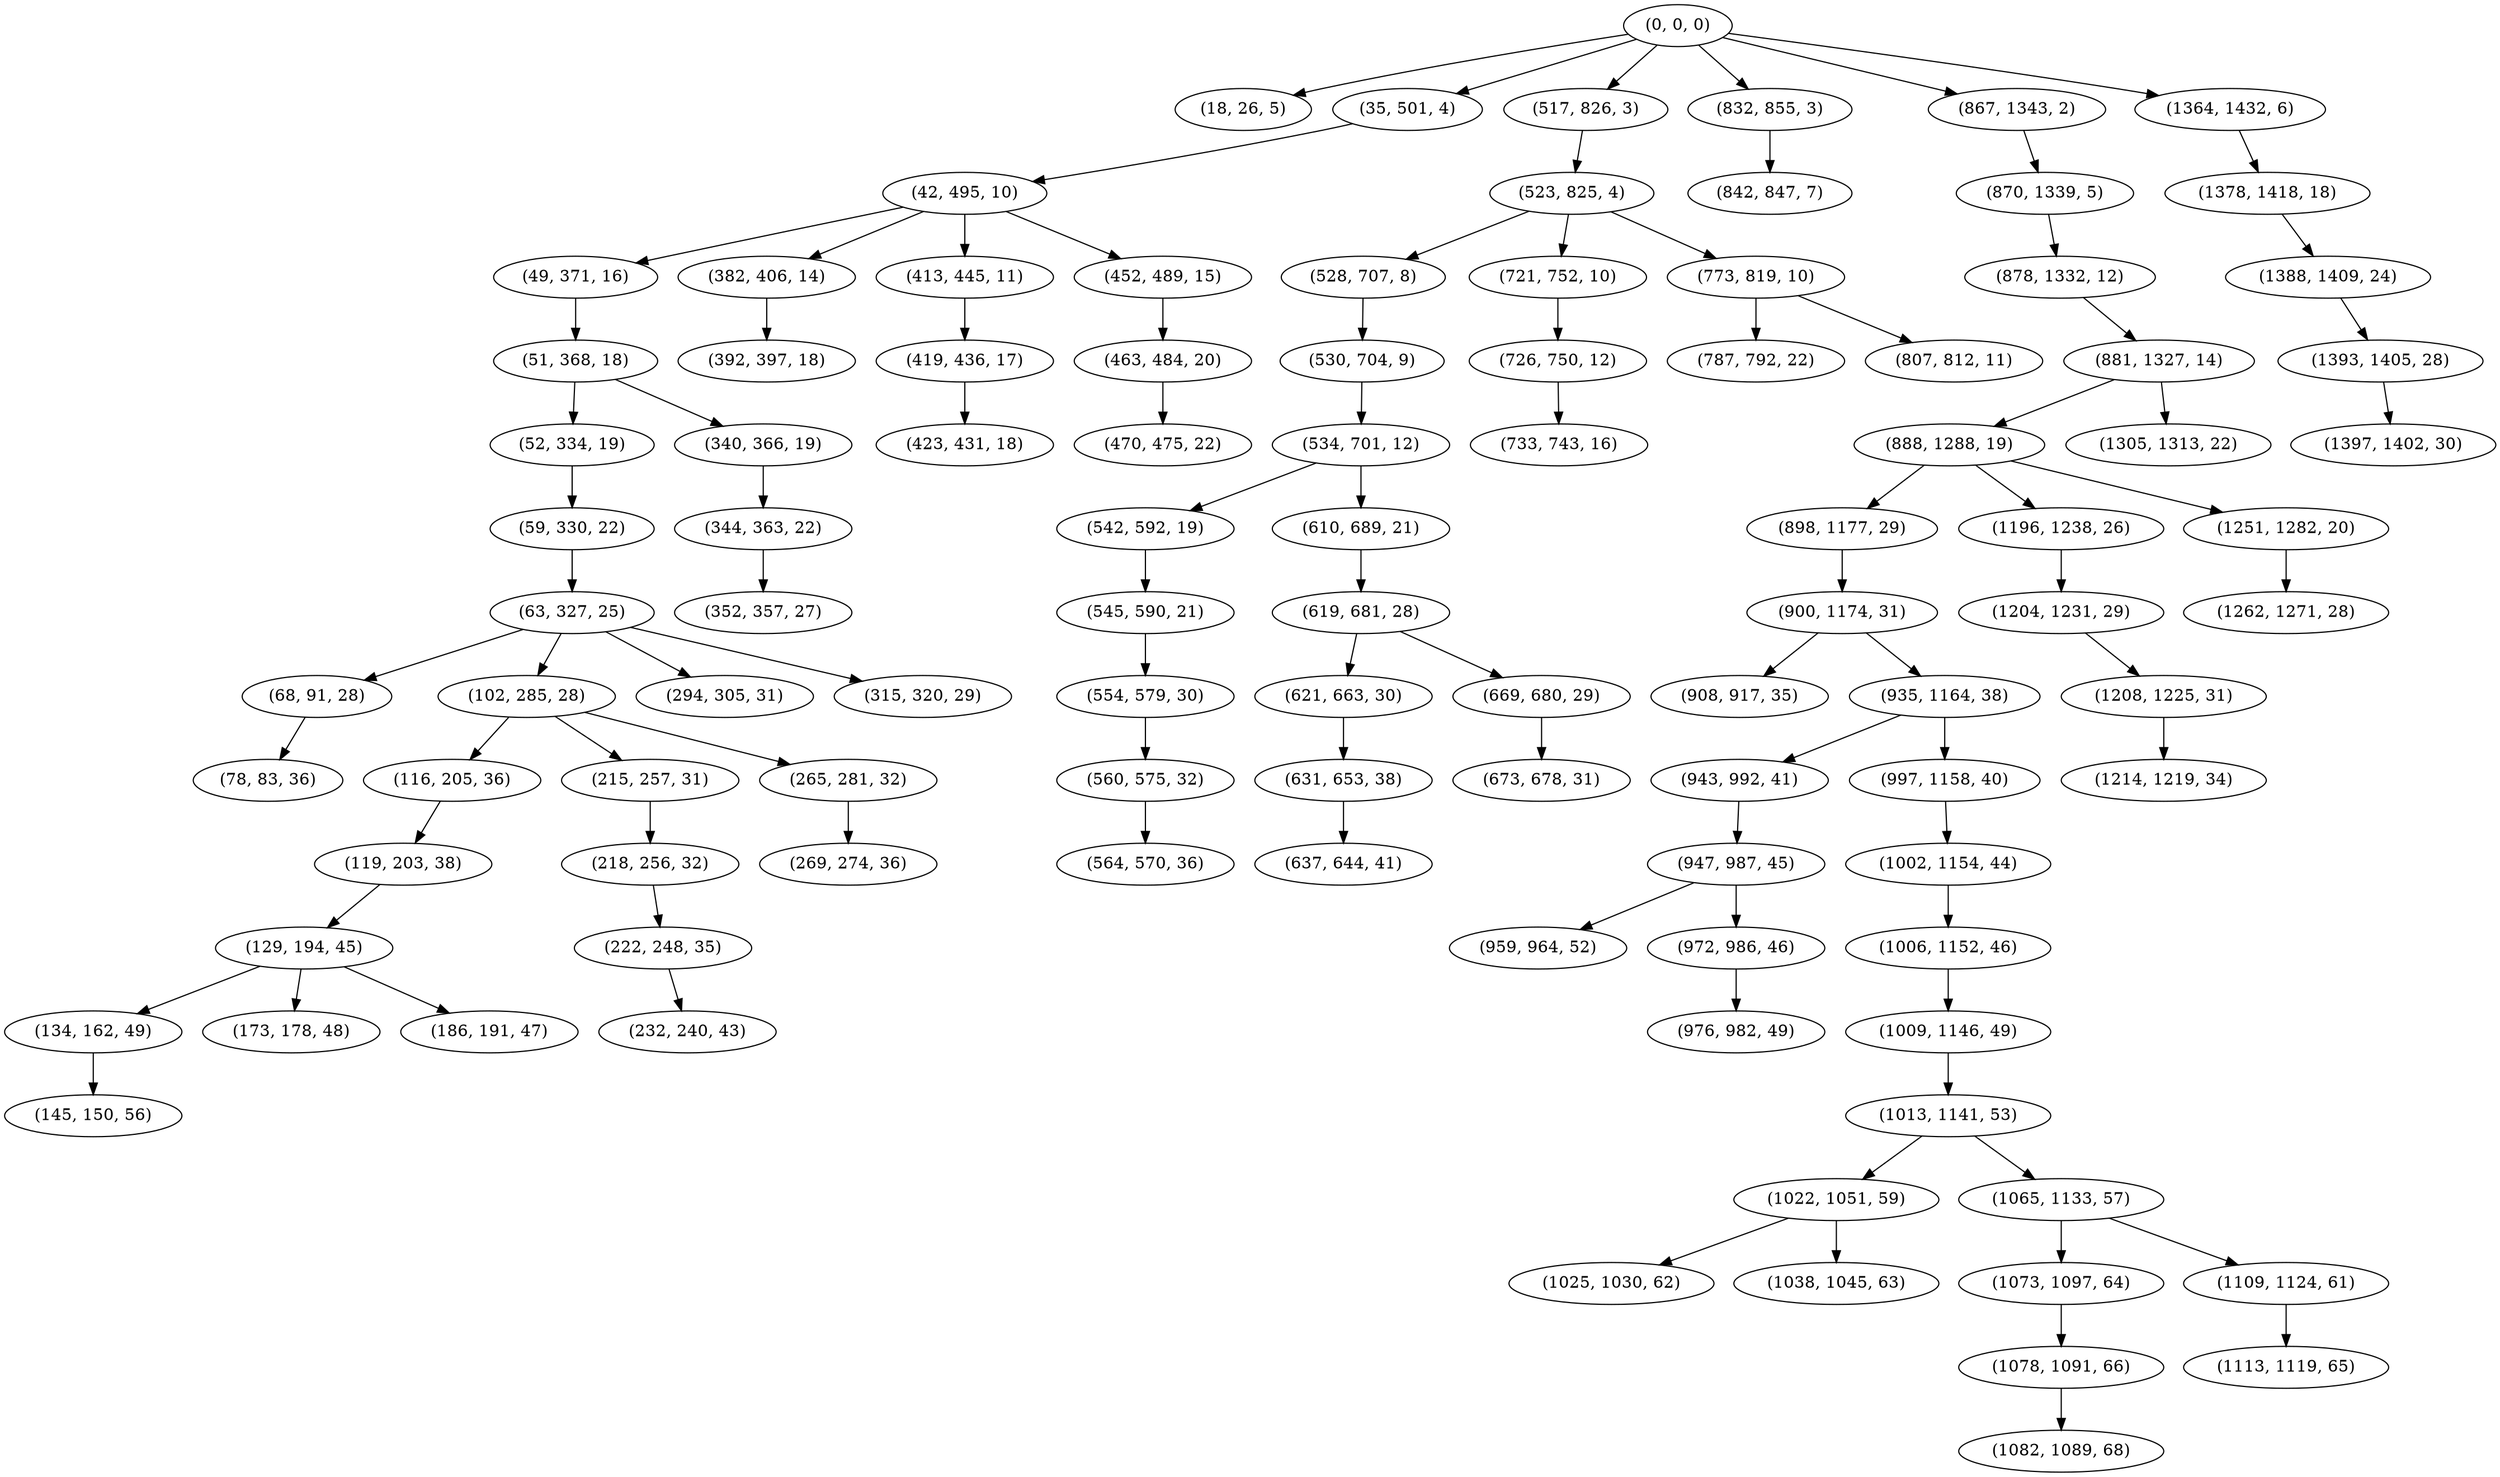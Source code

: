 digraph tree {
    "(0, 0, 0)";
    "(18, 26, 5)";
    "(35, 501, 4)";
    "(42, 495, 10)";
    "(49, 371, 16)";
    "(51, 368, 18)";
    "(52, 334, 19)";
    "(59, 330, 22)";
    "(63, 327, 25)";
    "(68, 91, 28)";
    "(78, 83, 36)";
    "(102, 285, 28)";
    "(116, 205, 36)";
    "(119, 203, 38)";
    "(129, 194, 45)";
    "(134, 162, 49)";
    "(145, 150, 56)";
    "(173, 178, 48)";
    "(186, 191, 47)";
    "(215, 257, 31)";
    "(218, 256, 32)";
    "(222, 248, 35)";
    "(232, 240, 43)";
    "(265, 281, 32)";
    "(269, 274, 36)";
    "(294, 305, 31)";
    "(315, 320, 29)";
    "(340, 366, 19)";
    "(344, 363, 22)";
    "(352, 357, 27)";
    "(382, 406, 14)";
    "(392, 397, 18)";
    "(413, 445, 11)";
    "(419, 436, 17)";
    "(423, 431, 18)";
    "(452, 489, 15)";
    "(463, 484, 20)";
    "(470, 475, 22)";
    "(517, 826, 3)";
    "(523, 825, 4)";
    "(528, 707, 8)";
    "(530, 704, 9)";
    "(534, 701, 12)";
    "(542, 592, 19)";
    "(545, 590, 21)";
    "(554, 579, 30)";
    "(560, 575, 32)";
    "(564, 570, 36)";
    "(610, 689, 21)";
    "(619, 681, 28)";
    "(621, 663, 30)";
    "(631, 653, 38)";
    "(637, 644, 41)";
    "(669, 680, 29)";
    "(673, 678, 31)";
    "(721, 752, 10)";
    "(726, 750, 12)";
    "(733, 743, 16)";
    "(773, 819, 10)";
    "(787, 792, 22)";
    "(807, 812, 11)";
    "(832, 855, 3)";
    "(842, 847, 7)";
    "(867, 1343, 2)";
    "(870, 1339, 5)";
    "(878, 1332, 12)";
    "(881, 1327, 14)";
    "(888, 1288, 19)";
    "(898, 1177, 29)";
    "(900, 1174, 31)";
    "(908, 917, 35)";
    "(935, 1164, 38)";
    "(943, 992, 41)";
    "(947, 987, 45)";
    "(959, 964, 52)";
    "(972, 986, 46)";
    "(976, 982, 49)";
    "(997, 1158, 40)";
    "(1002, 1154, 44)";
    "(1006, 1152, 46)";
    "(1009, 1146, 49)";
    "(1013, 1141, 53)";
    "(1022, 1051, 59)";
    "(1025, 1030, 62)";
    "(1038, 1045, 63)";
    "(1065, 1133, 57)";
    "(1073, 1097, 64)";
    "(1078, 1091, 66)";
    "(1082, 1089, 68)";
    "(1109, 1124, 61)";
    "(1113, 1119, 65)";
    "(1196, 1238, 26)";
    "(1204, 1231, 29)";
    "(1208, 1225, 31)";
    "(1214, 1219, 34)";
    "(1251, 1282, 20)";
    "(1262, 1271, 28)";
    "(1305, 1313, 22)";
    "(1364, 1432, 6)";
    "(1378, 1418, 18)";
    "(1388, 1409, 24)";
    "(1393, 1405, 28)";
    "(1397, 1402, 30)";
    "(0, 0, 0)" -> "(18, 26, 5)";
    "(0, 0, 0)" -> "(35, 501, 4)";
    "(0, 0, 0)" -> "(517, 826, 3)";
    "(0, 0, 0)" -> "(832, 855, 3)";
    "(0, 0, 0)" -> "(867, 1343, 2)";
    "(0, 0, 0)" -> "(1364, 1432, 6)";
    "(35, 501, 4)" -> "(42, 495, 10)";
    "(42, 495, 10)" -> "(49, 371, 16)";
    "(42, 495, 10)" -> "(382, 406, 14)";
    "(42, 495, 10)" -> "(413, 445, 11)";
    "(42, 495, 10)" -> "(452, 489, 15)";
    "(49, 371, 16)" -> "(51, 368, 18)";
    "(51, 368, 18)" -> "(52, 334, 19)";
    "(51, 368, 18)" -> "(340, 366, 19)";
    "(52, 334, 19)" -> "(59, 330, 22)";
    "(59, 330, 22)" -> "(63, 327, 25)";
    "(63, 327, 25)" -> "(68, 91, 28)";
    "(63, 327, 25)" -> "(102, 285, 28)";
    "(63, 327, 25)" -> "(294, 305, 31)";
    "(63, 327, 25)" -> "(315, 320, 29)";
    "(68, 91, 28)" -> "(78, 83, 36)";
    "(102, 285, 28)" -> "(116, 205, 36)";
    "(102, 285, 28)" -> "(215, 257, 31)";
    "(102, 285, 28)" -> "(265, 281, 32)";
    "(116, 205, 36)" -> "(119, 203, 38)";
    "(119, 203, 38)" -> "(129, 194, 45)";
    "(129, 194, 45)" -> "(134, 162, 49)";
    "(129, 194, 45)" -> "(173, 178, 48)";
    "(129, 194, 45)" -> "(186, 191, 47)";
    "(134, 162, 49)" -> "(145, 150, 56)";
    "(215, 257, 31)" -> "(218, 256, 32)";
    "(218, 256, 32)" -> "(222, 248, 35)";
    "(222, 248, 35)" -> "(232, 240, 43)";
    "(265, 281, 32)" -> "(269, 274, 36)";
    "(340, 366, 19)" -> "(344, 363, 22)";
    "(344, 363, 22)" -> "(352, 357, 27)";
    "(382, 406, 14)" -> "(392, 397, 18)";
    "(413, 445, 11)" -> "(419, 436, 17)";
    "(419, 436, 17)" -> "(423, 431, 18)";
    "(452, 489, 15)" -> "(463, 484, 20)";
    "(463, 484, 20)" -> "(470, 475, 22)";
    "(517, 826, 3)" -> "(523, 825, 4)";
    "(523, 825, 4)" -> "(528, 707, 8)";
    "(523, 825, 4)" -> "(721, 752, 10)";
    "(523, 825, 4)" -> "(773, 819, 10)";
    "(528, 707, 8)" -> "(530, 704, 9)";
    "(530, 704, 9)" -> "(534, 701, 12)";
    "(534, 701, 12)" -> "(542, 592, 19)";
    "(534, 701, 12)" -> "(610, 689, 21)";
    "(542, 592, 19)" -> "(545, 590, 21)";
    "(545, 590, 21)" -> "(554, 579, 30)";
    "(554, 579, 30)" -> "(560, 575, 32)";
    "(560, 575, 32)" -> "(564, 570, 36)";
    "(610, 689, 21)" -> "(619, 681, 28)";
    "(619, 681, 28)" -> "(621, 663, 30)";
    "(619, 681, 28)" -> "(669, 680, 29)";
    "(621, 663, 30)" -> "(631, 653, 38)";
    "(631, 653, 38)" -> "(637, 644, 41)";
    "(669, 680, 29)" -> "(673, 678, 31)";
    "(721, 752, 10)" -> "(726, 750, 12)";
    "(726, 750, 12)" -> "(733, 743, 16)";
    "(773, 819, 10)" -> "(787, 792, 22)";
    "(773, 819, 10)" -> "(807, 812, 11)";
    "(832, 855, 3)" -> "(842, 847, 7)";
    "(867, 1343, 2)" -> "(870, 1339, 5)";
    "(870, 1339, 5)" -> "(878, 1332, 12)";
    "(878, 1332, 12)" -> "(881, 1327, 14)";
    "(881, 1327, 14)" -> "(888, 1288, 19)";
    "(881, 1327, 14)" -> "(1305, 1313, 22)";
    "(888, 1288, 19)" -> "(898, 1177, 29)";
    "(888, 1288, 19)" -> "(1196, 1238, 26)";
    "(888, 1288, 19)" -> "(1251, 1282, 20)";
    "(898, 1177, 29)" -> "(900, 1174, 31)";
    "(900, 1174, 31)" -> "(908, 917, 35)";
    "(900, 1174, 31)" -> "(935, 1164, 38)";
    "(935, 1164, 38)" -> "(943, 992, 41)";
    "(935, 1164, 38)" -> "(997, 1158, 40)";
    "(943, 992, 41)" -> "(947, 987, 45)";
    "(947, 987, 45)" -> "(959, 964, 52)";
    "(947, 987, 45)" -> "(972, 986, 46)";
    "(972, 986, 46)" -> "(976, 982, 49)";
    "(997, 1158, 40)" -> "(1002, 1154, 44)";
    "(1002, 1154, 44)" -> "(1006, 1152, 46)";
    "(1006, 1152, 46)" -> "(1009, 1146, 49)";
    "(1009, 1146, 49)" -> "(1013, 1141, 53)";
    "(1013, 1141, 53)" -> "(1022, 1051, 59)";
    "(1013, 1141, 53)" -> "(1065, 1133, 57)";
    "(1022, 1051, 59)" -> "(1025, 1030, 62)";
    "(1022, 1051, 59)" -> "(1038, 1045, 63)";
    "(1065, 1133, 57)" -> "(1073, 1097, 64)";
    "(1065, 1133, 57)" -> "(1109, 1124, 61)";
    "(1073, 1097, 64)" -> "(1078, 1091, 66)";
    "(1078, 1091, 66)" -> "(1082, 1089, 68)";
    "(1109, 1124, 61)" -> "(1113, 1119, 65)";
    "(1196, 1238, 26)" -> "(1204, 1231, 29)";
    "(1204, 1231, 29)" -> "(1208, 1225, 31)";
    "(1208, 1225, 31)" -> "(1214, 1219, 34)";
    "(1251, 1282, 20)" -> "(1262, 1271, 28)";
    "(1364, 1432, 6)" -> "(1378, 1418, 18)";
    "(1378, 1418, 18)" -> "(1388, 1409, 24)";
    "(1388, 1409, 24)" -> "(1393, 1405, 28)";
    "(1393, 1405, 28)" -> "(1397, 1402, 30)";
}
